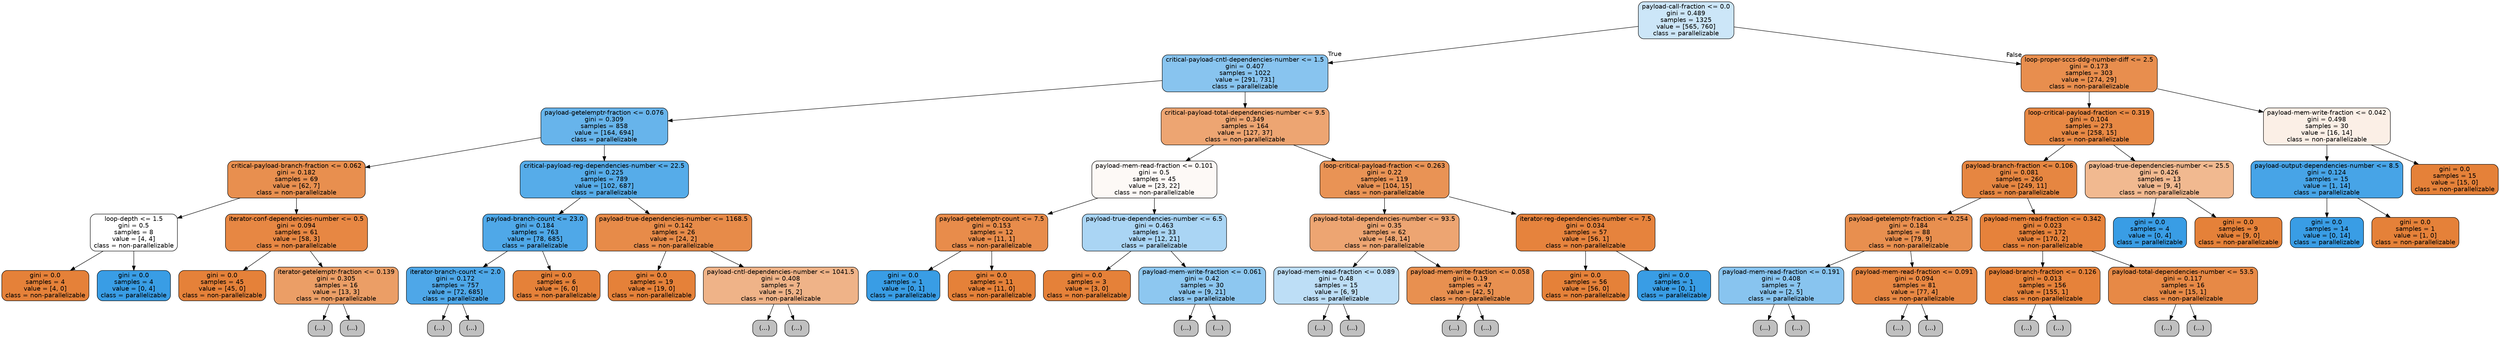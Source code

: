 digraph Tree {
node [shape=box, style="filled, rounded", color="black", fontname=helvetica] ;
edge [fontname=helvetica] ;
0 [label="payload-call-fraction <= 0.0\ngini = 0.489\nsamples = 1325\nvalue = [565, 760]\nclass = parallelizable", fillcolor="#399de541"] ;
1 [label="critical-payload-cntl-dependencies-number <= 1.5\ngini = 0.407\nsamples = 1022\nvalue = [291, 731]\nclass = parallelizable", fillcolor="#399de599"] ;
0 -> 1 [labeldistance=2.5, labelangle=45, headlabel="True"] ;
2 [label="payload-getelemptr-fraction <= 0.076\ngini = 0.309\nsamples = 858\nvalue = [164, 694]\nclass = parallelizable", fillcolor="#399de5c3"] ;
1 -> 2 ;
3 [label="critical-payload-branch-fraction <= 0.062\ngini = 0.182\nsamples = 69\nvalue = [62, 7]\nclass = non-parallelizable", fillcolor="#e58139e2"] ;
2 -> 3 ;
4 [label="loop-depth <= 1.5\ngini = 0.5\nsamples = 8\nvalue = [4, 4]\nclass = non-parallelizable", fillcolor="#e5813900"] ;
3 -> 4 ;
5 [label="gini = 0.0\nsamples = 4\nvalue = [4, 0]\nclass = non-parallelizable", fillcolor="#e58139ff"] ;
4 -> 5 ;
6 [label="gini = 0.0\nsamples = 4\nvalue = [0, 4]\nclass = parallelizable", fillcolor="#399de5ff"] ;
4 -> 6 ;
7 [label="iterator-conf-dependencies-number <= 0.5\ngini = 0.094\nsamples = 61\nvalue = [58, 3]\nclass = non-parallelizable", fillcolor="#e58139f2"] ;
3 -> 7 ;
8 [label="gini = 0.0\nsamples = 45\nvalue = [45, 0]\nclass = non-parallelizable", fillcolor="#e58139ff"] ;
7 -> 8 ;
9 [label="iterator-getelemptr-fraction <= 0.139\ngini = 0.305\nsamples = 16\nvalue = [13, 3]\nclass = non-parallelizable", fillcolor="#e58139c4"] ;
7 -> 9 ;
10 [label="(...)", fillcolor="#C0C0C0"] ;
9 -> 10 ;
13 [label="(...)", fillcolor="#C0C0C0"] ;
9 -> 13 ;
18 [label="critical-payload-reg-dependencies-number <= 22.5\ngini = 0.225\nsamples = 789\nvalue = [102, 687]\nclass = parallelizable", fillcolor="#399de5d9"] ;
2 -> 18 ;
19 [label="payload-branch-count <= 23.0\ngini = 0.184\nsamples = 763\nvalue = [78, 685]\nclass = parallelizable", fillcolor="#399de5e2"] ;
18 -> 19 ;
20 [label="iterator-branch-count <= 2.0\ngini = 0.172\nsamples = 757\nvalue = [72, 685]\nclass = parallelizable", fillcolor="#399de5e4"] ;
19 -> 20 ;
21 [label="(...)", fillcolor="#C0C0C0"] ;
20 -> 21 ;
144 [label="(...)", fillcolor="#C0C0C0"] ;
20 -> 144 ;
145 [label="gini = 0.0\nsamples = 6\nvalue = [6, 0]\nclass = non-parallelizable", fillcolor="#e58139ff"] ;
19 -> 145 ;
146 [label="payload-true-dependencies-number <= 1168.5\ngini = 0.142\nsamples = 26\nvalue = [24, 2]\nclass = non-parallelizable", fillcolor="#e58139ea"] ;
18 -> 146 ;
147 [label="gini = 0.0\nsamples = 19\nvalue = [19, 0]\nclass = non-parallelizable", fillcolor="#e58139ff"] ;
146 -> 147 ;
148 [label="payload-cntl-dependencies-number <= 1041.5\ngini = 0.408\nsamples = 7\nvalue = [5, 2]\nclass = non-parallelizable", fillcolor="#e5813999"] ;
146 -> 148 ;
149 [label="(...)", fillcolor="#C0C0C0"] ;
148 -> 149 ;
150 [label="(...)", fillcolor="#C0C0C0"] ;
148 -> 150 ;
151 [label="critical-payload-total-dependencies-number <= 9.5\ngini = 0.349\nsamples = 164\nvalue = [127, 37]\nclass = non-parallelizable", fillcolor="#e58139b5"] ;
1 -> 151 ;
152 [label="payload-mem-read-fraction <= 0.101\ngini = 0.5\nsamples = 45\nvalue = [23, 22]\nclass = non-parallelizable", fillcolor="#e581390b"] ;
151 -> 152 ;
153 [label="payload-getelemptr-count <= 7.5\ngini = 0.153\nsamples = 12\nvalue = [11, 1]\nclass = non-parallelizable", fillcolor="#e58139e8"] ;
152 -> 153 ;
154 [label="gini = 0.0\nsamples = 1\nvalue = [0, 1]\nclass = parallelizable", fillcolor="#399de5ff"] ;
153 -> 154 ;
155 [label="gini = 0.0\nsamples = 11\nvalue = [11, 0]\nclass = non-parallelizable", fillcolor="#e58139ff"] ;
153 -> 155 ;
156 [label="payload-true-dependencies-number <= 6.5\ngini = 0.463\nsamples = 33\nvalue = [12, 21]\nclass = parallelizable", fillcolor="#399de56d"] ;
152 -> 156 ;
157 [label="gini = 0.0\nsamples = 3\nvalue = [3, 0]\nclass = non-parallelizable", fillcolor="#e58139ff"] ;
156 -> 157 ;
158 [label="payload-mem-write-fraction <= 0.061\ngini = 0.42\nsamples = 30\nvalue = [9, 21]\nclass = parallelizable", fillcolor="#399de592"] ;
156 -> 158 ;
159 [label="(...)", fillcolor="#C0C0C0"] ;
158 -> 159 ;
172 [label="(...)", fillcolor="#C0C0C0"] ;
158 -> 172 ;
173 [label="loop-critical-payload-fraction <= 0.263\ngini = 0.22\nsamples = 119\nvalue = [104, 15]\nclass = non-parallelizable", fillcolor="#e58139da"] ;
151 -> 173 ;
174 [label="payload-total-dependencies-number <= 93.5\ngini = 0.35\nsamples = 62\nvalue = [48, 14]\nclass = non-parallelizable", fillcolor="#e58139b5"] ;
173 -> 174 ;
175 [label="payload-mem-read-fraction <= 0.089\ngini = 0.48\nsamples = 15\nvalue = [6, 9]\nclass = parallelizable", fillcolor="#399de555"] ;
174 -> 175 ;
176 [label="(...)", fillcolor="#C0C0C0"] ;
175 -> 176 ;
177 [label="(...)", fillcolor="#C0C0C0"] ;
175 -> 177 ;
182 [label="payload-mem-write-fraction <= 0.058\ngini = 0.19\nsamples = 47\nvalue = [42, 5]\nclass = non-parallelizable", fillcolor="#e58139e1"] ;
174 -> 182 ;
183 [label="(...)", fillcolor="#C0C0C0"] ;
182 -> 183 ;
188 [label="(...)", fillcolor="#C0C0C0"] ;
182 -> 188 ;
191 [label="iterator-reg-dependencies-number <= 7.5\ngini = 0.034\nsamples = 57\nvalue = [56, 1]\nclass = non-parallelizable", fillcolor="#e58139fa"] ;
173 -> 191 ;
192 [label="gini = 0.0\nsamples = 56\nvalue = [56, 0]\nclass = non-parallelizable", fillcolor="#e58139ff"] ;
191 -> 192 ;
193 [label="gini = 0.0\nsamples = 1\nvalue = [0, 1]\nclass = parallelizable", fillcolor="#399de5ff"] ;
191 -> 193 ;
194 [label="loop-proper-sccs-ddg-number-diff <= 2.5\ngini = 0.173\nsamples = 303\nvalue = [274, 29]\nclass = non-parallelizable", fillcolor="#e58139e4"] ;
0 -> 194 [labeldistance=2.5, labelangle=-45, headlabel="False"] ;
195 [label="loop-critical-payload-fraction <= 0.319\ngini = 0.104\nsamples = 273\nvalue = [258, 15]\nclass = non-parallelizable", fillcolor="#e58139f0"] ;
194 -> 195 ;
196 [label="payload-branch-fraction <= 0.106\ngini = 0.081\nsamples = 260\nvalue = [249, 11]\nclass = non-parallelizable", fillcolor="#e58139f4"] ;
195 -> 196 ;
197 [label="payload-getelemptr-fraction <= 0.254\ngini = 0.184\nsamples = 88\nvalue = [79, 9]\nclass = non-parallelizable", fillcolor="#e58139e2"] ;
196 -> 197 ;
198 [label="payload-mem-read-fraction <= 0.191\ngini = 0.408\nsamples = 7\nvalue = [2, 5]\nclass = parallelizable", fillcolor="#399de599"] ;
197 -> 198 ;
199 [label="(...)", fillcolor="#C0C0C0"] ;
198 -> 199 ;
200 [label="(...)", fillcolor="#C0C0C0"] ;
198 -> 200 ;
203 [label="payload-mem-read-fraction <= 0.091\ngini = 0.094\nsamples = 81\nvalue = [77, 4]\nclass = non-parallelizable", fillcolor="#e58139f2"] ;
197 -> 203 ;
204 [label="(...)", fillcolor="#C0C0C0"] ;
203 -> 204 ;
207 [label="(...)", fillcolor="#C0C0C0"] ;
203 -> 207 ;
208 [label="payload-mem-read-fraction <= 0.342\ngini = 0.023\nsamples = 172\nvalue = [170, 2]\nclass = non-parallelizable", fillcolor="#e58139fc"] ;
196 -> 208 ;
209 [label="payload-branch-fraction <= 0.126\ngini = 0.013\nsamples = 156\nvalue = [155, 1]\nclass = non-parallelizable", fillcolor="#e58139fd"] ;
208 -> 209 ;
210 [label="(...)", fillcolor="#C0C0C0"] ;
209 -> 210 ;
213 [label="(...)", fillcolor="#C0C0C0"] ;
209 -> 213 ;
214 [label="payload-total-dependencies-number <= 53.5\ngini = 0.117\nsamples = 16\nvalue = [15, 1]\nclass = non-parallelizable", fillcolor="#e58139ee"] ;
208 -> 214 ;
215 [label="(...)", fillcolor="#C0C0C0"] ;
214 -> 215 ;
216 [label="(...)", fillcolor="#C0C0C0"] ;
214 -> 216 ;
217 [label="payload-true-dependencies-number <= 25.5\ngini = 0.426\nsamples = 13\nvalue = [9, 4]\nclass = non-parallelizable", fillcolor="#e581398e"] ;
195 -> 217 ;
218 [label="gini = 0.0\nsamples = 4\nvalue = [0, 4]\nclass = parallelizable", fillcolor="#399de5ff"] ;
217 -> 218 ;
219 [label="gini = 0.0\nsamples = 9\nvalue = [9, 0]\nclass = non-parallelizable", fillcolor="#e58139ff"] ;
217 -> 219 ;
220 [label="payload-mem-write-fraction <= 0.042\ngini = 0.498\nsamples = 30\nvalue = [16, 14]\nclass = non-parallelizable", fillcolor="#e5813920"] ;
194 -> 220 ;
221 [label="payload-output-dependencies-number <= 8.5\ngini = 0.124\nsamples = 15\nvalue = [1, 14]\nclass = parallelizable", fillcolor="#399de5ed"] ;
220 -> 221 ;
222 [label="gini = 0.0\nsamples = 14\nvalue = [0, 14]\nclass = parallelizable", fillcolor="#399de5ff"] ;
221 -> 222 ;
223 [label="gini = 0.0\nsamples = 1\nvalue = [1, 0]\nclass = non-parallelizable", fillcolor="#e58139ff"] ;
221 -> 223 ;
224 [label="gini = 0.0\nsamples = 15\nvalue = [15, 0]\nclass = non-parallelizable", fillcolor="#e58139ff"] ;
220 -> 224 ;
}